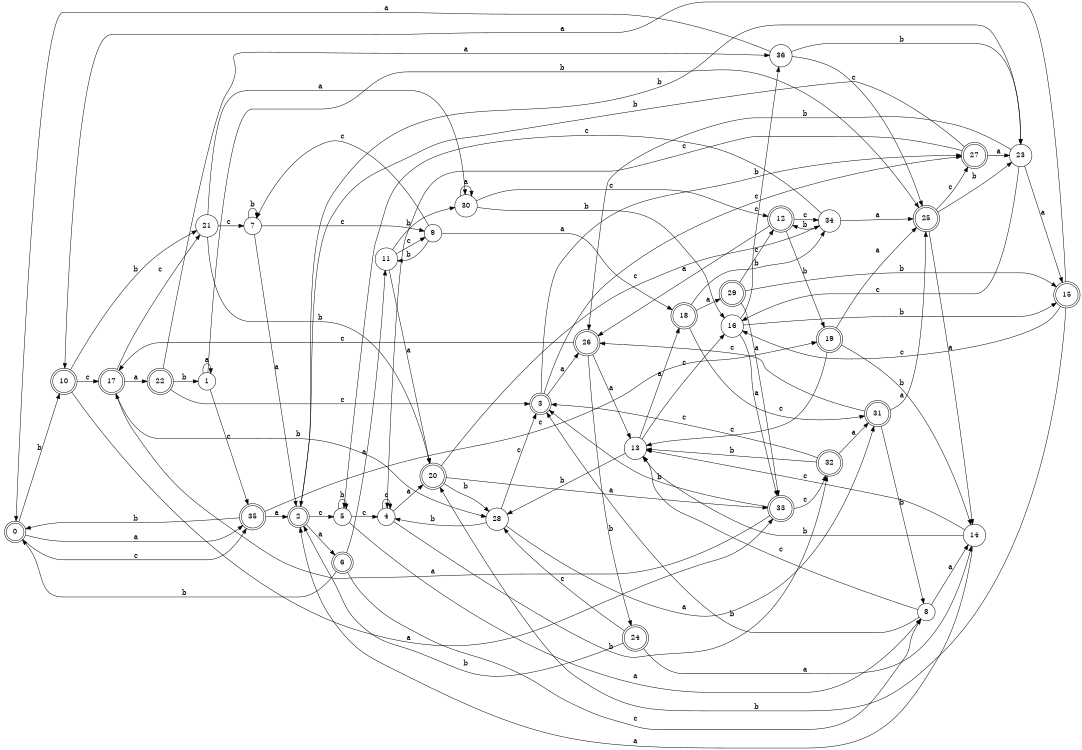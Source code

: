 digraph n30_2 {
__start0 [label="" shape="none"];

rankdir=LR;
size="8,5";

s0 [style="rounded,filled", color="black", fillcolor="white" shape="doublecircle", label="0"];
s1 [style="filled", color="black", fillcolor="white" shape="circle", label="1"];
s2 [style="rounded,filled", color="black", fillcolor="white" shape="doublecircle", label="2"];
s3 [style="rounded,filled", color="black", fillcolor="white" shape="doublecircle", label="3"];
s4 [style="filled", color="black", fillcolor="white" shape="circle", label="4"];
s5 [style="filled", color="black", fillcolor="white" shape="circle", label="5"];
s6 [style="rounded,filled", color="black", fillcolor="white" shape="doublecircle", label="6"];
s7 [style="filled", color="black", fillcolor="white" shape="circle", label="7"];
s8 [style="filled", color="black", fillcolor="white" shape="circle", label="8"];
s9 [style="filled", color="black", fillcolor="white" shape="circle", label="9"];
s10 [style="rounded,filled", color="black", fillcolor="white" shape="doublecircle", label="10"];
s11 [style="filled", color="black", fillcolor="white" shape="circle", label="11"];
s12 [style="rounded,filled", color="black", fillcolor="white" shape="doublecircle", label="12"];
s13 [style="filled", color="black", fillcolor="white" shape="circle", label="13"];
s14 [style="filled", color="black", fillcolor="white" shape="circle", label="14"];
s15 [style="rounded,filled", color="black", fillcolor="white" shape="doublecircle", label="15"];
s16 [style="filled", color="black", fillcolor="white" shape="circle", label="16"];
s17 [style="rounded,filled", color="black", fillcolor="white" shape="doublecircle", label="17"];
s18 [style="rounded,filled", color="black", fillcolor="white" shape="doublecircle", label="18"];
s19 [style="rounded,filled", color="black", fillcolor="white" shape="doublecircle", label="19"];
s20 [style="rounded,filled", color="black", fillcolor="white" shape="doublecircle", label="20"];
s21 [style="filled", color="black", fillcolor="white" shape="circle", label="21"];
s22 [style="rounded,filled", color="black", fillcolor="white" shape="doublecircle", label="22"];
s23 [style="filled", color="black", fillcolor="white" shape="circle", label="23"];
s24 [style="rounded,filled", color="black", fillcolor="white" shape="doublecircle", label="24"];
s25 [style="rounded,filled", color="black", fillcolor="white" shape="doublecircle", label="25"];
s26 [style="rounded,filled", color="black", fillcolor="white" shape="doublecircle", label="26"];
s27 [style="rounded,filled", color="black", fillcolor="white" shape="doublecircle", label="27"];
s28 [style="filled", color="black", fillcolor="white" shape="circle", label="28"];
s29 [style="rounded,filled", color="black", fillcolor="white" shape="doublecircle", label="29"];
s30 [style="filled", color="black", fillcolor="white" shape="circle", label="30"];
s31 [style="rounded,filled", color="black", fillcolor="white" shape="doublecircle", label="31"];
s32 [style="rounded,filled", color="black", fillcolor="white" shape="doublecircle", label="32"];
s33 [style="rounded,filled", color="black", fillcolor="white" shape="doublecircle", label="33"];
s34 [style="filled", color="black", fillcolor="white" shape="circle", label="34"];
s35 [style="rounded,filled", color="black", fillcolor="white" shape="doublecircle", label="35"];
s36 [style="filled", color="black", fillcolor="white" shape="circle", label="36"];
s0 -> s35 [label="a"];
s0 -> s10 [label="b"];
s0 -> s35 [label="c"];
s1 -> s1 [label="a"];
s1 -> s25 [label="b"];
s1 -> s35 [label="c"];
s2 -> s6 [label="a"];
s2 -> s23 [label="b"];
s2 -> s5 [label="c"];
s3 -> s26 [label="a"];
s3 -> s27 [label="b"];
s3 -> s27 [label="c"];
s4 -> s20 [label="a"];
s4 -> s32 [label="b"];
s4 -> s4 [label="c"];
s5 -> s8 [label="a"];
s5 -> s5 [label="b"];
s5 -> s4 [label="c"];
s6 -> s11 [label="a"];
s6 -> s0 [label="b"];
s6 -> s8 [label="c"];
s7 -> s2 [label="a"];
s7 -> s7 [label="b"];
s7 -> s9 [label="c"];
s8 -> s14 [label="a"];
s8 -> s3 [label="b"];
s8 -> s13 [label="c"];
s9 -> s18 [label="a"];
s9 -> s11 [label="b"];
s9 -> s7 [label="c"];
s10 -> s33 [label="a"];
s10 -> s21 [label="b"];
s10 -> s17 [label="c"];
s11 -> s20 [label="a"];
s11 -> s30 [label="b"];
s11 -> s9 [label="c"];
s12 -> s26 [label="a"];
s12 -> s19 [label="b"];
s12 -> s34 [label="c"];
s13 -> s18 [label="a"];
s13 -> s28 [label="b"];
s13 -> s16 [label="c"];
s14 -> s2 [label="a"];
s14 -> s13 [label="b"];
s14 -> s13 [label="c"];
s15 -> s10 [label="a"];
s15 -> s20 [label="b"];
s15 -> s16 [label="c"];
s16 -> s33 [label="a"];
s16 -> s15 [label="b"];
s16 -> s36 [label="c"];
s17 -> s22 [label="a"];
s17 -> s28 [label="b"];
s17 -> s21 [label="c"];
s18 -> s29 [label="a"];
s18 -> s34 [label="b"];
s18 -> s31 [label="c"];
s19 -> s25 [label="a"];
s19 -> s14 [label="b"];
s19 -> s13 [label="c"];
s20 -> s33 [label="a"];
s20 -> s28 [label="b"];
s20 -> s34 [label="c"];
s21 -> s30 [label="a"];
s21 -> s20 [label="b"];
s21 -> s7 [label="c"];
s22 -> s36 [label="a"];
s22 -> s1 [label="b"];
s22 -> s3 [label="c"];
s23 -> s15 [label="a"];
s23 -> s26 [label="b"];
s23 -> s16 [label="c"];
s24 -> s14 [label="a"];
s24 -> s2 [label="b"];
s24 -> s28 [label="c"];
s25 -> s14 [label="a"];
s25 -> s23 [label="b"];
s25 -> s27 [label="c"];
s26 -> s13 [label="a"];
s26 -> s24 [label="b"];
s26 -> s17 [label="c"];
s27 -> s23 [label="a"];
s27 -> s2 [label="b"];
s27 -> s4 [label="c"];
s28 -> s31 [label="a"];
s28 -> s4 [label="b"];
s28 -> s3 [label="c"];
s29 -> s33 [label="a"];
s29 -> s15 [label="b"];
s29 -> s12 [label="c"];
s30 -> s30 [label="a"];
s30 -> s16 [label="b"];
s30 -> s12 [label="c"];
s31 -> s25 [label="a"];
s31 -> s8 [label="b"];
s31 -> s26 [label="c"];
s32 -> s31 [label="a"];
s32 -> s13 [label="b"];
s32 -> s3 [label="c"];
s33 -> s17 [label="a"];
s33 -> s3 [label="b"];
s33 -> s32 [label="c"];
s34 -> s25 [label="a"];
s34 -> s12 [label="b"];
s34 -> s5 [label="c"];
s35 -> s2 [label="a"];
s35 -> s0 [label="b"];
s35 -> s19 [label="c"];
s36 -> s0 [label="a"];
s36 -> s23 [label="b"];
s36 -> s25 [label="c"];

}